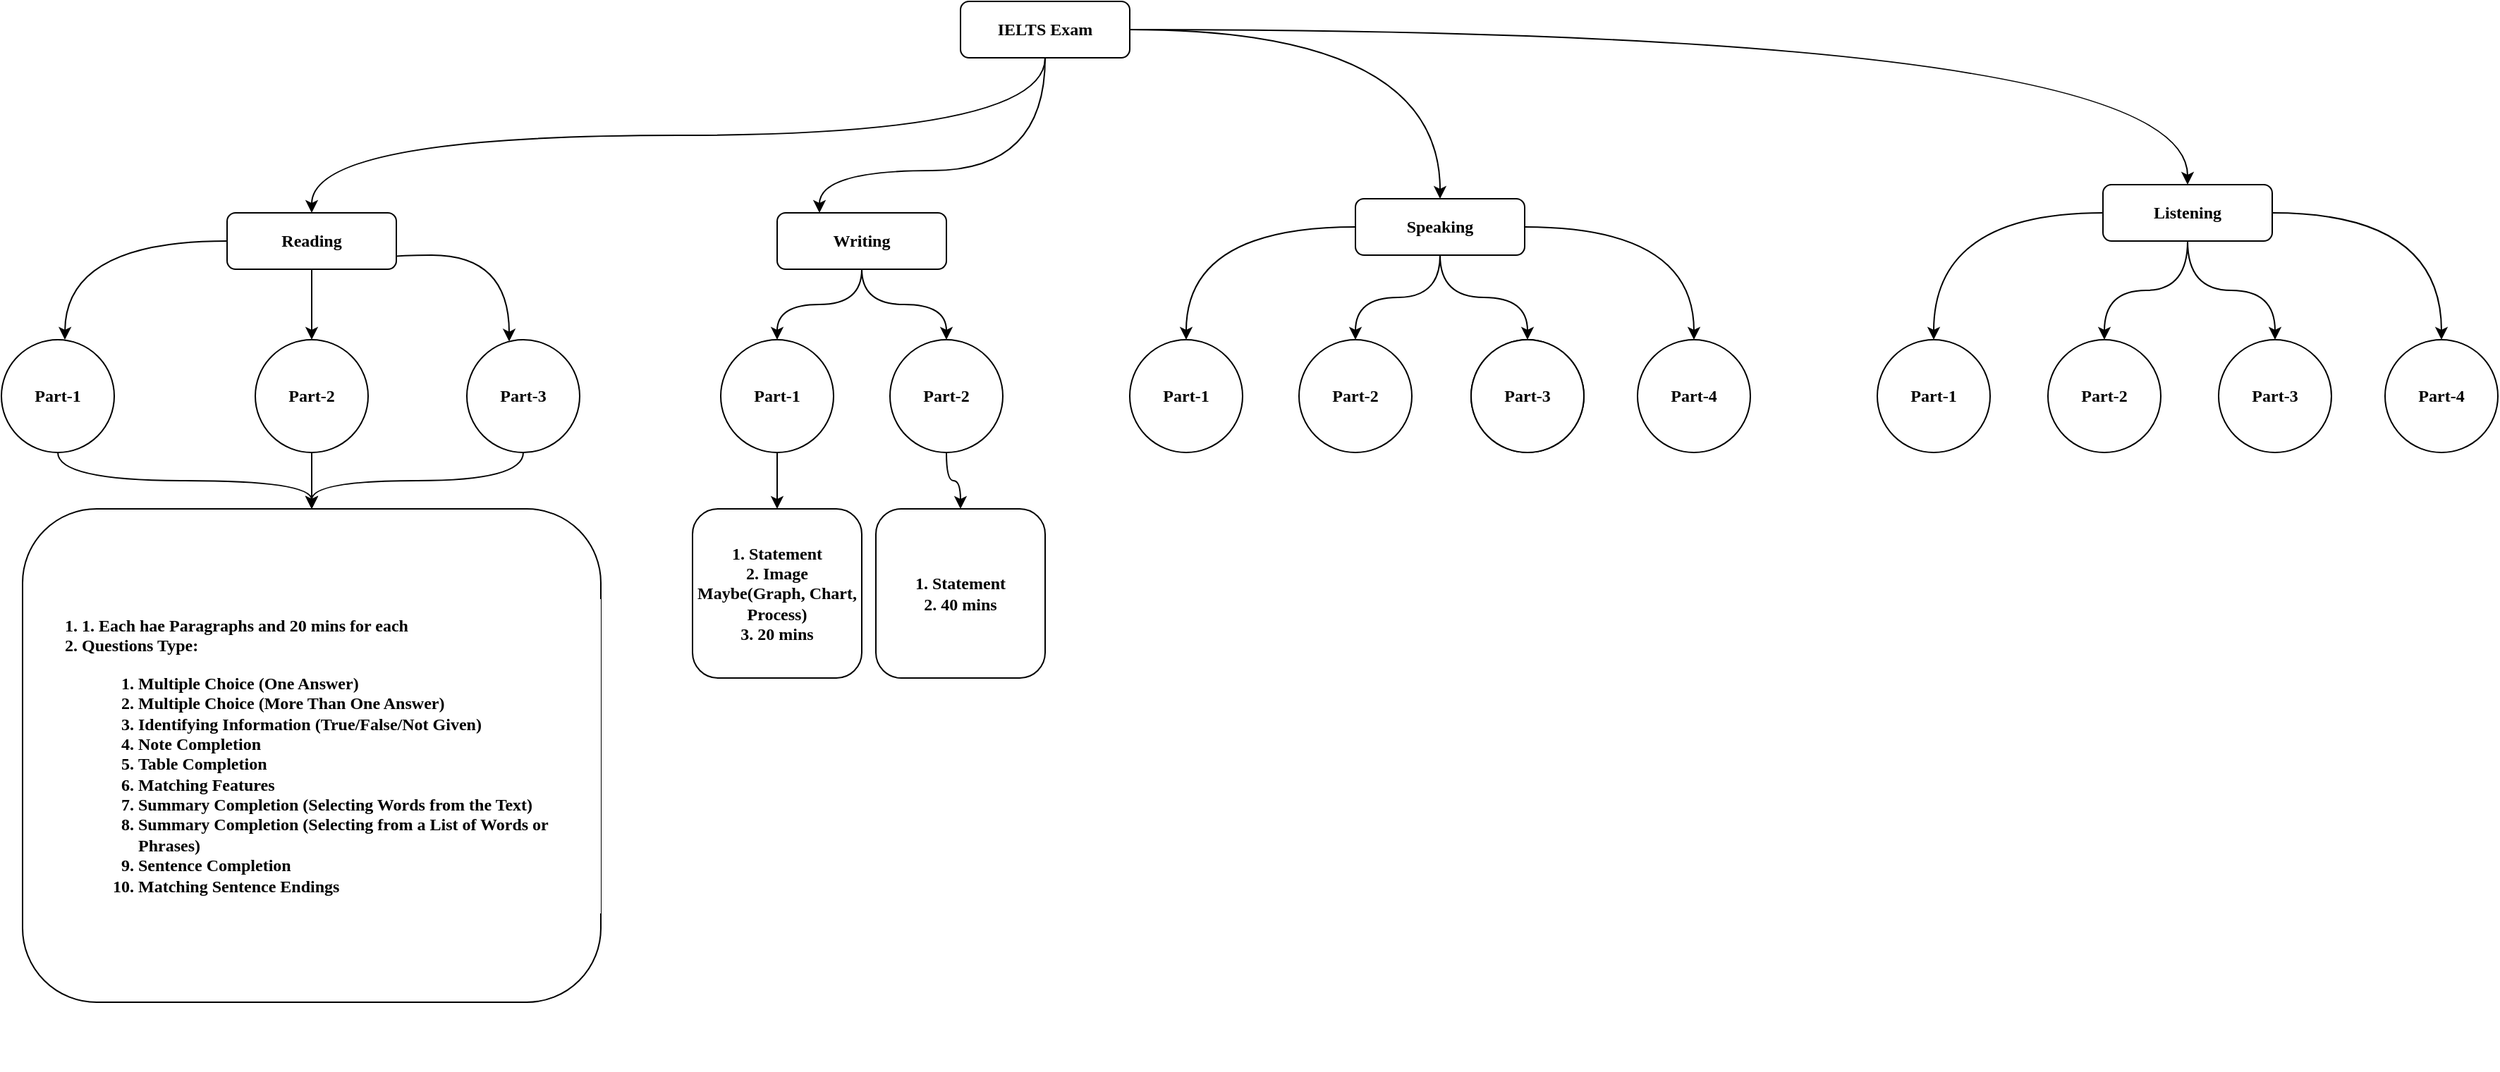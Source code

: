 <mxfile version="24.7.17">
  <diagram id="C5RBs43oDa-KdzZeNtuy" name="Page-1">
    <mxGraphModel dx="2195" dy="900" grid="1" gridSize="10" guides="1" tooltips="1" connect="1" arrows="1" fold="1" page="1" pageScale="1" pageWidth="827" pageHeight="1169" math="0" shadow="0">
      <root>
        <mxCell id="WIyWlLk6GJQsqaUBKTNV-0" />
        <mxCell id="WIyWlLk6GJQsqaUBKTNV-1" parent="WIyWlLk6GJQsqaUBKTNV-0" />
        <mxCell id="GiyGXKapcRgT0yDfLFS1-15" style="edgeStyle=orthogonalEdgeStyle;rounded=0;orthogonalLoop=1;jettySize=auto;html=1;exitX=0.5;exitY=1;exitDx=0;exitDy=0;fontFamily=Poppins;fontSource=https%3A%2F%2Ffonts.googleapis.com%2Fcss%3Ffamily%3DPoppins;fontSize=12;fontColor=default;fontStyle=1;elbow=vertical;curved=1;" parent="WIyWlLk6GJQsqaUBKTNV-1" source="WIyWlLk6GJQsqaUBKTNV-3" target="GiyGXKapcRgT0yDfLFS1-11" edge="1">
          <mxGeometry relative="1" as="geometry" />
        </mxCell>
        <mxCell id="GiyGXKapcRgT0yDfLFS1-70" style="edgeStyle=orthogonalEdgeStyle;shape=connector;curved=1;rounded=0;orthogonalLoop=1;jettySize=auto;html=1;strokeColor=default;align=center;verticalAlign=middle;fontFamily=Poppins;fontSource=https%3A%2F%2Ffonts.googleapis.com%2Fcss%3Ffamily%3DPoppins;fontSize=12;fontColor=default;fontStyle=1;labelBackgroundColor=default;elbow=vertical;endArrow=classic;" parent="WIyWlLk6GJQsqaUBKTNV-1" source="WIyWlLk6GJQsqaUBKTNV-3" target="GiyGXKapcRgT0yDfLFS1-13" edge="1">
          <mxGeometry relative="1" as="geometry" />
        </mxCell>
        <mxCell id="GiyGXKapcRgT0yDfLFS1-71" style="edgeStyle=orthogonalEdgeStyle;shape=connector;curved=1;rounded=0;orthogonalLoop=1;jettySize=auto;html=1;strokeColor=default;align=center;verticalAlign=middle;fontFamily=Poppins;fontSource=https%3A%2F%2Ffonts.googleapis.com%2Fcss%3Ffamily%3DPoppins;fontSize=12;fontColor=default;fontStyle=1;labelBackgroundColor=default;elbow=vertical;endArrow=classic;" parent="WIyWlLk6GJQsqaUBKTNV-1" source="WIyWlLk6GJQsqaUBKTNV-3" target="GiyGXKapcRgT0yDfLFS1-14" edge="1">
          <mxGeometry relative="1" as="geometry" />
        </mxCell>
        <mxCell id="GiyGXKapcRgT0yDfLFS1-73" style="edgeStyle=orthogonalEdgeStyle;shape=connector;curved=1;rounded=0;orthogonalLoop=1;jettySize=auto;html=1;strokeColor=default;align=center;verticalAlign=middle;fontFamily=Poppins;fontSource=https%3A%2F%2Ffonts.googleapis.com%2Fcss%3Ffamily%3DPoppins;fontSize=12;fontColor=default;fontStyle=1;labelBackgroundColor=default;elbow=vertical;endArrow=classic;" parent="WIyWlLk6GJQsqaUBKTNV-1" source="WIyWlLk6GJQsqaUBKTNV-3" target="GiyGXKapcRgT0yDfLFS1-12" edge="1">
          <mxGeometry relative="1" as="geometry">
            <Array as="points">
              <mxPoint x="-70" y="160" />
              <mxPoint x="-230" y="160" />
            </Array>
          </mxGeometry>
        </mxCell>
        <mxCell id="WIyWlLk6GJQsqaUBKTNV-3" value="IELTS Exam" style="rounded=1;whiteSpace=wrap;html=1;fontSize=12;glass=0;strokeWidth=1;shadow=0;fontFamily=Poppins;fontStyle=1;fontSource=https%3A%2F%2Ffonts.googleapis.com%2Fcss%3Ffamily%3DPoppins;" parent="WIyWlLk6GJQsqaUBKTNV-1" vertex="1">
          <mxGeometry x="-130" y="40" width="120" height="40" as="geometry" />
        </mxCell>
        <mxCell id="GiyGXKapcRgT0yDfLFS1-21" value="" style="edgeStyle=orthogonalEdgeStyle;shape=connector;curved=1;rounded=0;orthogonalLoop=1;jettySize=auto;html=1;strokeColor=default;align=center;verticalAlign=middle;fontFamily=Poppins;fontSource=https%3A%2F%2Ffonts.googleapis.com%2Fcss%3Ffamily%3DPoppins;fontSize=12;fontColor=default;fontStyle=1;labelBackgroundColor=default;elbow=vertical;endArrow=classic;" parent="WIyWlLk6GJQsqaUBKTNV-1" source="GiyGXKapcRgT0yDfLFS1-11" edge="1">
          <mxGeometry relative="1" as="geometry">
            <mxPoint x="-765.0" y="280" as="targetPoint" />
          </mxGeometry>
        </mxCell>
        <mxCell id="GiyGXKapcRgT0yDfLFS1-59" style="edgeStyle=orthogonalEdgeStyle;shape=connector;curved=1;rounded=0;orthogonalLoop=1;jettySize=auto;html=1;entryX=0.5;entryY=0;entryDx=0;entryDy=0;strokeColor=default;align=center;verticalAlign=middle;fontFamily=Poppins;fontSource=https%3A%2F%2Ffonts.googleapis.com%2Fcss%3Ffamily%3DPoppins;fontSize=12;fontColor=default;fontStyle=1;labelBackgroundColor=default;elbow=vertical;endArrow=classic;" parent="WIyWlLk6GJQsqaUBKTNV-1" source="GiyGXKapcRgT0yDfLFS1-11" target="GiyGXKapcRgT0yDfLFS1-27" edge="1">
          <mxGeometry relative="1" as="geometry" />
        </mxCell>
        <mxCell id="GiyGXKapcRgT0yDfLFS1-60" style="edgeStyle=orthogonalEdgeStyle;shape=connector;curved=1;rounded=0;orthogonalLoop=1;jettySize=auto;html=1;exitX=0.75;exitY=1;exitDx=0;exitDy=0;strokeColor=default;align=center;verticalAlign=middle;fontFamily=Poppins;fontSource=https%3A%2F%2Ffonts.googleapis.com%2Fcss%3Ffamily%3DPoppins;fontSize=12;fontColor=default;fontStyle=1;labelBackgroundColor=default;elbow=vertical;endArrow=classic;" parent="WIyWlLk6GJQsqaUBKTNV-1" source="GiyGXKapcRgT0yDfLFS1-11" target="GiyGXKapcRgT0yDfLFS1-26" edge="1">
          <mxGeometry relative="1" as="geometry">
            <Array as="points">
              <mxPoint x="-560" y="220" />
              <mxPoint x="-450" y="220" />
            </Array>
          </mxGeometry>
        </mxCell>
        <mxCell id="GiyGXKapcRgT0yDfLFS1-11" value="Reading" style="rounded=1;whiteSpace=wrap;html=1;fontSize=12;glass=0;strokeWidth=1;shadow=0;fontFamily=Poppins;fontStyle=1;fontSource=https%3A%2F%2Ffonts.googleapis.com%2Fcss%3Ffamily%3DPoppins;" parent="WIyWlLk6GJQsqaUBKTNV-1" vertex="1">
          <mxGeometry x="-650" y="190" width="120" height="40" as="geometry" />
        </mxCell>
        <mxCell id="GiyGXKapcRgT0yDfLFS1-62" style="edgeStyle=orthogonalEdgeStyle;shape=connector;curved=1;rounded=0;orthogonalLoop=1;jettySize=auto;html=1;strokeColor=default;align=center;verticalAlign=middle;fontFamily=Poppins;fontSource=https%3A%2F%2Ffonts.googleapis.com%2Fcss%3Ffamily%3DPoppins;fontSize=12;fontColor=default;fontStyle=1;labelBackgroundColor=default;elbow=vertical;endArrow=classic;" parent="WIyWlLk6GJQsqaUBKTNV-1" source="GiyGXKapcRgT0yDfLFS1-12" target="GiyGXKapcRgT0yDfLFS1-24" edge="1">
          <mxGeometry relative="1" as="geometry" />
        </mxCell>
        <mxCell id="GiyGXKapcRgT0yDfLFS1-63" style="edgeStyle=orthogonalEdgeStyle;shape=connector;curved=1;rounded=0;orthogonalLoop=1;jettySize=auto;html=1;strokeColor=default;align=center;verticalAlign=middle;fontFamily=Poppins;fontSource=https%3A%2F%2Ffonts.googleapis.com%2Fcss%3Ffamily%3DPoppins;fontSize=12;fontColor=default;fontStyle=1;labelBackgroundColor=default;elbow=vertical;endArrow=classic;" parent="WIyWlLk6GJQsqaUBKTNV-1" source="GiyGXKapcRgT0yDfLFS1-12" target="GiyGXKapcRgT0yDfLFS1-47" edge="1">
          <mxGeometry relative="1" as="geometry" />
        </mxCell>
        <mxCell id="GiyGXKapcRgT0yDfLFS1-12" value="Writing" style="rounded=1;whiteSpace=wrap;html=1;fontSize=12;glass=0;strokeWidth=1;shadow=0;fontFamily=Poppins;fontStyle=1;fontSource=https%3A%2F%2Ffonts.googleapis.com%2Fcss%3Ffamily%3DPoppins;" parent="WIyWlLk6GJQsqaUBKTNV-1" vertex="1">
          <mxGeometry x="-260" y="190" width="120" height="40" as="geometry" />
        </mxCell>
        <mxCell id="GiyGXKapcRgT0yDfLFS1-66" style="edgeStyle=orthogonalEdgeStyle;shape=connector;curved=1;rounded=0;orthogonalLoop=1;jettySize=auto;html=1;strokeColor=default;align=center;verticalAlign=middle;fontFamily=Poppins;fontSource=https%3A%2F%2Ffonts.googleapis.com%2Fcss%3Ffamily%3DPoppins;fontSize=12;fontColor=default;fontStyle=1;labelBackgroundColor=default;elbow=vertical;endArrow=classic;" parent="WIyWlLk6GJQsqaUBKTNV-1" source="GiyGXKapcRgT0yDfLFS1-13" target="GiyGXKapcRgT0yDfLFS1-53" edge="1">
          <mxGeometry relative="1" as="geometry" />
        </mxCell>
        <mxCell id="GiyGXKapcRgT0yDfLFS1-67" style="edgeStyle=orthogonalEdgeStyle;shape=connector;curved=1;rounded=0;orthogonalLoop=1;jettySize=auto;html=1;strokeColor=default;align=center;verticalAlign=middle;fontFamily=Poppins;fontSource=https%3A%2F%2Ffonts.googleapis.com%2Fcss%3Ffamily%3DPoppins;fontSize=12;fontColor=default;fontStyle=1;labelBackgroundColor=default;elbow=vertical;endArrow=classic;" parent="WIyWlLk6GJQsqaUBKTNV-1" source="GiyGXKapcRgT0yDfLFS1-13" target="GiyGXKapcRgT0yDfLFS1-52" edge="1">
          <mxGeometry relative="1" as="geometry" />
        </mxCell>
        <mxCell id="GiyGXKapcRgT0yDfLFS1-68" style="edgeStyle=orthogonalEdgeStyle;shape=connector;curved=1;rounded=0;orthogonalLoop=1;jettySize=auto;html=1;strokeColor=default;align=center;verticalAlign=middle;fontFamily=Poppins;fontSource=https%3A%2F%2Ffonts.googleapis.com%2Fcss%3Ffamily%3DPoppins;fontSize=12;fontColor=default;fontStyle=1;labelBackgroundColor=default;elbow=vertical;endArrow=classic;" parent="WIyWlLk6GJQsqaUBKTNV-1" source="GiyGXKapcRgT0yDfLFS1-13" target="GiyGXKapcRgT0yDfLFS1-51" edge="1">
          <mxGeometry relative="1" as="geometry" />
        </mxCell>
        <mxCell id="GiyGXKapcRgT0yDfLFS1-69" style="edgeStyle=orthogonalEdgeStyle;shape=connector;curved=1;rounded=0;orthogonalLoop=1;jettySize=auto;html=1;strokeColor=default;align=center;verticalAlign=middle;fontFamily=Poppins;fontSource=https%3A%2F%2Ffonts.googleapis.com%2Fcss%3Ffamily%3DPoppins;fontSize=12;fontColor=default;fontStyle=1;labelBackgroundColor=default;elbow=vertical;endArrow=classic;" parent="WIyWlLk6GJQsqaUBKTNV-1" source="GiyGXKapcRgT0yDfLFS1-13" target="GiyGXKapcRgT0yDfLFS1-50" edge="1">
          <mxGeometry relative="1" as="geometry" />
        </mxCell>
        <mxCell id="GiyGXKapcRgT0yDfLFS1-13" value="Speaking" style="rounded=1;whiteSpace=wrap;html=1;fontSize=12;glass=0;strokeWidth=1;shadow=0;fontFamily=Poppins;fontStyle=1;fontSource=https%3A%2F%2Ffonts.googleapis.com%2Fcss%3Ffamily%3DPoppins;" parent="WIyWlLk6GJQsqaUBKTNV-1" vertex="1">
          <mxGeometry x="150" y="180" width="120" height="40" as="geometry" />
        </mxCell>
        <mxCell id="GiyGXKapcRgT0yDfLFS1-74" style="edgeStyle=orthogonalEdgeStyle;shape=connector;curved=1;rounded=0;orthogonalLoop=1;jettySize=auto;html=1;strokeColor=default;align=center;verticalAlign=middle;fontFamily=Poppins;fontSource=https%3A%2F%2Ffonts.googleapis.com%2Fcss%3Ffamily%3DPoppins;fontSize=12;fontColor=default;fontStyle=1;labelBackgroundColor=default;elbow=vertical;endArrow=classic;" parent="WIyWlLk6GJQsqaUBKTNV-1" source="GiyGXKapcRgT0yDfLFS1-14" target="GiyGXKapcRgT0yDfLFS1-58" edge="1">
          <mxGeometry relative="1" as="geometry" />
        </mxCell>
        <mxCell id="GiyGXKapcRgT0yDfLFS1-75" style="edgeStyle=orthogonalEdgeStyle;shape=connector;curved=1;rounded=0;orthogonalLoop=1;jettySize=auto;html=1;strokeColor=default;align=center;verticalAlign=middle;fontFamily=Poppins;fontSource=https%3A%2F%2Ffonts.googleapis.com%2Fcss%3Ffamily%3DPoppins;fontSize=12;fontColor=default;fontStyle=1;labelBackgroundColor=default;elbow=vertical;endArrow=classic;" parent="WIyWlLk6GJQsqaUBKTNV-1" source="GiyGXKapcRgT0yDfLFS1-14" target="GiyGXKapcRgT0yDfLFS1-57" edge="1">
          <mxGeometry relative="1" as="geometry" />
        </mxCell>
        <mxCell id="GiyGXKapcRgT0yDfLFS1-76" style="edgeStyle=orthogonalEdgeStyle;shape=connector;curved=1;rounded=0;orthogonalLoop=1;jettySize=auto;html=1;strokeColor=default;align=center;verticalAlign=middle;fontFamily=Poppins;fontSource=https%3A%2F%2Ffonts.googleapis.com%2Fcss%3Ffamily%3DPoppins;fontSize=12;fontColor=default;fontStyle=1;labelBackgroundColor=default;elbow=vertical;endArrow=classic;" parent="WIyWlLk6GJQsqaUBKTNV-1" source="GiyGXKapcRgT0yDfLFS1-14" target="GiyGXKapcRgT0yDfLFS1-56" edge="1">
          <mxGeometry relative="1" as="geometry" />
        </mxCell>
        <mxCell id="GiyGXKapcRgT0yDfLFS1-77" style="edgeStyle=orthogonalEdgeStyle;shape=connector;curved=1;rounded=0;orthogonalLoop=1;jettySize=auto;html=1;strokeColor=default;align=center;verticalAlign=middle;fontFamily=Poppins;fontSource=https%3A%2F%2Ffonts.googleapis.com%2Fcss%3Ffamily%3DPoppins;fontSize=12;fontColor=default;fontStyle=1;labelBackgroundColor=default;elbow=vertical;endArrow=classic;" parent="WIyWlLk6GJQsqaUBKTNV-1" source="GiyGXKapcRgT0yDfLFS1-14" target="GiyGXKapcRgT0yDfLFS1-55" edge="1">
          <mxGeometry relative="1" as="geometry" />
        </mxCell>
        <mxCell id="GiyGXKapcRgT0yDfLFS1-14" value="Listening" style="rounded=1;whiteSpace=wrap;html=1;fontSize=12;glass=0;strokeWidth=1;shadow=0;fontFamily=Poppins;fontStyle=1;fontSource=https%3A%2F%2Ffonts.googleapis.com%2Fcss%3Ffamily%3DPoppins;" parent="WIyWlLk6GJQsqaUBKTNV-1" vertex="1">
          <mxGeometry x="680" y="170" width="120" height="40" as="geometry" />
        </mxCell>
        <mxCell id="GiyGXKapcRgT0yDfLFS1-80" style="edgeStyle=orthogonalEdgeStyle;shape=connector;curved=1;rounded=0;orthogonalLoop=1;jettySize=auto;html=1;strokeColor=default;align=center;verticalAlign=middle;fontFamily=Poppins;fontSource=https%3A%2F%2Ffonts.googleapis.com%2Fcss%3Ffamily%3DPoppins;fontSize=12;fontColor=default;fontStyle=1;labelBackgroundColor=default;elbow=vertical;endArrow=classic;" parent="WIyWlLk6GJQsqaUBKTNV-1" source="GiyGXKapcRgT0yDfLFS1-24" target="GiyGXKapcRgT0yDfLFS1-79" edge="1">
          <mxGeometry relative="1" as="geometry" />
        </mxCell>
        <mxCell id="GiyGXKapcRgT0yDfLFS1-24" value="Part-1" style="ellipse;whiteSpace=wrap;html=1;fontFamily=Poppins;rounded=1;glass=0;strokeWidth=1;shadow=0;fontStyle=1;fontSource=https%3A%2F%2Ffonts.googleapis.com%2Fcss%3Ffamily%3DPoppins;" parent="WIyWlLk6GJQsqaUBKTNV-1" vertex="1">
          <mxGeometry x="-300" y="280" width="80" height="80" as="geometry" />
        </mxCell>
        <mxCell id="ilboov9Ojgyz36OCxnhH-5" style="edgeStyle=orthogonalEdgeStyle;shape=connector;curved=1;rounded=0;orthogonalLoop=1;jettySize=auto;html=1;strokeColor=default;align=center;verticalAlign=middle;fontFamily=Poppins;fontSource=https%3A%2F%2Ffonts.googleapis.com%2Fcss%3Ffamily%3DPoppins;fontSize=12;fontColor=default;fontStyle=1;labelBackgroundColor=default;elbow=vertical;endArrow=classic;" edge="1" parent="WIyWlLk6GJQsqaUBKTNV-1" source="GiyGXKapcRgT0yDfLFS1-26" target="GiyGXKapcRgT0yDfLFS1-86">
          <mxGeometry relative="1" as="geometry" />
        </mxCell>
        <mxCell id="GiyGXKapcRgT0yDfLFS1-26" value="Part-3" style="ellipse;whiteSpace=wrap;html=1;fontFamily=Poppins;rounded=1;glass=0;strokeWidth=1;shadow=0;fontStyle=1;fontSource=https%3A%2F%2Ffonts.googleapis.com%2Fcss%3Ffamily%3DPoppins;" parent="WIyWlLk6GJQsqaUBKTNV-1" vertex="1">
          <mxGeometry x="-480" y="280" width="80" height="80" as="geometry" />
        </mxCell>
        <mxCell id="ilboov9Ojgyz36OCxnhH-4" style="edgeStyle=orthogonalEdgeStyle;shape=connector;curved=1;rounded=0;orthogonalLoop=1;jettySize=auto;html=1;strokeColor=default;align=center;verticalAlign=middle;fontFamily=Poppins;fontSource=https%3A%2F%2Ffonts.googleapis.com%2Fcss%3Ffamily%3DPoppins;fontSize=12;fontColor=default;fontStyle=1;labelBackgroundColor=default;elbow=vertical;endArrow=classic;" edge="1" parent="WIyWlLk6GJQsqaUBKTNV-1" source="GiyGXKapcRgT0yDfLFS1-27" target="GiyGXKapcRgT0yDfLFS1-86">
          <mxGeometry relative="1" as="geometry" />
        </mxCell>
        <mxCell id="GiyGXKapcRgT0yDfLFS1-27" value="Part-2" style="ellipse;whiteSpace=wrap;html=1;fontFamily=Poppins;rounded=1;glass=0;strokeWidth=1;shadow=0;fontStyle=1;fontSource=https%3A%2F%2Ffonts.googleapis.com%2Fcss%3Ffamily%3DPoppins;" parent="WIyWlLk6GJQsqaUBKTNV-1" vertex="1">
          <mxGeometry x="-630" y="280" width="80" height="80" as="geometry" />
        </mxCell>
        <mxCell id="ilboov9Ojgyz36OCxnhH-3" style="edgeStyle=orthogonalEdgeStyle;shape=connector;curved=1;rounded=0;orthogonalLoop=1;jettySize=auto;html=1;exitX=0.5;exitY=1;exitDx=0;exitDy=0;strokeColor=default;align=center;verticalAlign=middle;fontFamily=Poppins;fontSource=https%3A%2F%2Ffonts.googleapis.com%2Fcss%3Ffamily%3DPoppins;fontSize=12;fontColor=default;fontStyle=1;labelBackgroundColor=default;elbow=vertical;endArrow=classic;" edge="1" parent="WIyWlLk6GJQsqaUBKTNV-1" source="GiyGXKapcRgT0yDfLFS1-28" target="GiyGXKapcRgT0yDfLFS1-86">
          <mxGeometry relative="1" as="geometry" />
        </mxCell>
        <mxCell id="GiyGXKapcRgT0yDfLFS1-28" value="Part-1" style="ellipse;whiteSpace=wrap;html=1;fontFamily=Poppins;rounded=1;glass=0;strokeWidth=1;shadow=0;fontStyle=1;fontSource=https%3A%2F%2Ffonts.googleapis.com%2Fcss%3Ffamily%3DPoppins;" parent="WIyWlLk6GJQsqaUBKTNV-1" vertex="1">
          <mxGeometry x="-810" y="280" width="80" height="80" as="geometry" />
        </mxCell>
        <mxCell id="GiyGXKapcRgT0yDfLFS1-47" value="Part-2" style="ellipse;whiteSpace=wrap;html=1;fontFamily=Poppins;rounded=1;glass=0;strokeWidth=1;shadow=0;fontStyle=1;fontSource=https%3A%2F%2Ffonts.googleapis.com%2Fcss%3Ffamily%3DPoppins;" parent="WIyWlLk6GJQsqaUBKTNV-1" vertex="1">
          <mxGeometry x="-180" y="280" width="80" height="80" as="geometry" />
        </mxCell>
        <mxCell id="GiyGXKapcRgT0yDfLFS1-49" value="Part-1" style="ellipse;whiteSpace=wrap;html=1;fontFamily=Poppins;rounded=1;glass=0;strokeWidth=1;shadow=0;fontStyle=1;fontSource=https%3A%2F%2Ffonts.googleapis.com%2Fcss%3Ffamily%3DPoppins;" parent="WIyWlLk6GJQsqaUBKTNV-1" vertex="1">
          <mxGeometry x="232" y="280" width="80" height="80" as="geometry" />
        </mxCell>
        <mxCell id="GiyGXKapcRgT0yDfLFS1-50" value="Part-4" style="ellipse;whiteSpace=wrap;html=1;fontFamily=Poppins;rounded=1;glass=0;strokeWidth=1;shadow=0;fontStyle=1;fontSource=https%3A%2F%2Ffonts.googleapis.com%2Fcss%3Ffamily%3DPoppins;" parent="WIyWlLk6GJQsqaUBKTNV-1" vertex="1">
          <mxGeometry x="350" y="280" width="80" height="80" as="geometry" />
        </mxCell>
        <mxCell id="GiyGXKapcRgT0yDfLFS1-51" value="Part-3" style="ellipse;whiteSpace=wrap;html=1;fontFamily=Poppins;rounded=1;glass=0;strokeWidth=1;shadow=0;fontStyle=1;fontSource=https%3A%2F%2Ffonts.googleapis.com%2Fcss%3Ffamily%3DPoppins;" parent="WIyWlLk6GJQsqaUBKTNV-1" vertex="1">
          <mxGeometry x="232" y="280" width="80" height="80" as="geometry" />
        </mxCell>
        <mxCell id="GiyGXKapcRgT0yDfLFS1-52" value="Part-2" style="ellipse;whiteSpace=wrap;html=1;fontFamily=Poppins;rounded=1;glass=0;strokeWidth=1;shadow=0;fontStyle=1;fontSource=https%3A%2F%2Ffonts.googleapis.com%2Fcss%3Ffamily%3DPoppins;" parent="WIyWlLk6GJQsqaUBKTNV-1" vertex="1">
          <mxGeometry x="110" y="280" width="80" height="80" as="geometry" />
        </mxCell>
        <mxCell id="GiyGXKapcRgT0yDfLFS1-53" value="Part-1" style="ellipse;whiteSpace=wrap;html=1;fontFamily=Poppins;rounded=1;glass=0;strokeWidth=1;shadow=0;fontStyle=1;fontSource=https%3A%2F%2Ffonts.googleapis.com%2Fcss%3Ffamily%3DPoppins;" parent="WIyWlLk6GJQsqaUBKTNV-1" vertex="1">
          <mxGeometry x="-10" y="280" width="80" height="80" as="geometry" />
        </mxCell>
        <mxCell id="GiyGXKapcRgT0yDfLFS1-55" value="Part-4" style="ellipse;whiteSpace=wrap;html=1;fontFamily=Poppins;rounded=1;glass=0;strokeWidth=1;shadow=0;fontStyle=1;fontSource=https%3A%2F%2Ffonts.googleapis.com%2Fcss%3Ffamily%3DPoppins;" parent="WIyWlLk6GJQsqaUBKTNV-1" vertex="1">
          <mxGeometry x="880" y="280" width="80" height="80" as="geometry" />
        </mxCell>
        <mxCell id="GiyGXKapcRgT0yDfLFS1-56" value="Part-3" style="ellipse;whiteSpace=wrap;html=1;fontFamily=Poppins;rounded=1;glass=0;strokeWidth=1;shadow=0;fontStyle=1;fontSource=https%3A%2F%2Ffonts.googleapis.com%2Fcss%3Ffamily%3DPoppins;" parent="WIyWlLk6GJQsqaUBKTNV-1" vertex="1">
          <mxGeometry x="762" y="280" width="80" height="80" as="geometry" />
        </mxCell>
        <mxCell id="GiyGXKapcRgT0yDfLFS1-57" value="Part-2" style="ellipse;whiteSpace=wrap;html=1;fontFamily=Poppins;rounded=1;glass=0;strokeWidth=1;shadow=0;fontStyle=1;fontSource=https%3A%2F%2Ffonts.googleapis.com%2Fcss%3Ffamily%3DPoppins;" parent="WIyWlLk6GJQsqaUBKTNV-1" vertex="1">
          <mxGeometry x="641" y="280" width="80" height="80" as="geometry" />
        </mxCell>
        <mxCell id="GiyGXKapcRgT0yDfLFS1-58" value="Part-1" style="ellipse;whiteSpace=wrap;html=1;fontFamily=Poppins;rounded=1;glass=0;strokeWidth=1;shadow=0;fontStyle=1;fontSource=https%3A%2F%2Ffonts.googleapis.com%2Fcss%3Ffamily%3DPoppins;" parent="WIyWlLk6GJQsqaUBKTNV-1" vertex="1">
          <mxGeometry x="520" y="280" width="80" height="80" as="geometry" />
        </mxCell>
        <mxCell id="GiyGXKapcRgT0yDfLFS1-79" value="1. Statement&lt;div&gt;2. Image Maybe(Graph, Chart, Process)&lt;/div&gt;&lt;div&gt;3. 20 mins&lt;/div&gt;" style="whiteSpace=wrap;html=1;aspect=fixed;rounded=1;shadow=0;glass=0;strokeColor=default;strokeWidth=1;align=center;verticalAlign=middle;fontFamily=Poppins;fontSource=https%3A%2F%2Ffonts.googleapis.com%2Fcss%3Ffamily%3DPoppins;fontSize=12;fontColor=default;fontStyle=1;labelBackgroundColor=default;fillColor=default;" parent="WIyWlLk6GJQsqaUBKTNV-1" vertex="1">
          <mxGeometry x="-320" y="400" width="120" height="120" as="geometry" />
        </mxCell>
        <mxCell id="GiyGXKapcRgT0yDfLFS1-81" style="edgeStyle=orthogonalEdgeStyle;shape=connector;curved=1;rounded=0;orthogonalLoop=1;jettySize=auto;html=1;strokeColor=default;align=center;verticalAlign=middle;fontFamily=Poppins;fontSource=https%3A%2F%2Ffonts.googleapis.com%2Fcss%3Ffamily%3DPoppins;fontSize=12;fontColor=default;fontStyle=1;labelBackgroundColor=default;elbow=vertical;endArrow=classic;" parent="WIyWlLk6GJQsqaUBKTNV-1" source="GiyGXKapcRgT0yDfLFS1-47" target="GiyGXKapcRgT0yDfLFS1-82" edge="1">
          <mxGeometry relative="1" as="geometry">
            <mxPoint x="-130" y="360" as="sourcePoint" />
          </mxGeometry>
        </mxCell>
        <mxCell id="GiyGXKapcRgT0yDfLFS1-82" value="1. Statement&lt;div&gt;2. 40 mins&lt;/div&gt;" style="whiteSpace=wrap;html=1;aspect=fixed;rounded=1;shadow=0;glass=0;strokeColor=default;strokeWidth=1;align=center;verticalAlign=middle;fontFamily=Poppins;fontSource=https%3A%2F%2Ffonts.googleapis.com%2Fcss%3Ffamily%3DPoppins;fontSize=12;fontColor=default;fontStyle=1;labelBackgroundColor=default;fillColor=default;" parent="WIyWlLk6GJQsqaUBKTNV-1" vertex="1">
          <mxGeometry x="-190" y="400" width="120" height="120" as="geometry" />
        </mxCell>
        <mxCell id="GiyGXKapcRgT0yDfLFS1-84" style="edgeStyle=orthogonalEdgeStyle;shape=connector;curved=1;rounded=0;orthogonalLoop=1;jettySize=auto;html=1;exitX=0.5;exitY=1;exitDx=0;exitDy=0;strokeColor=default;align=center;verticalAlign=middle;fontFamily=Poppins;fontSource=https%3A%2F%2Ffonts.googleapis.com%2Fcss%3Ffamily%3DPoppins;fontSize=12;fontColor=default;fontStyle=1;labelBackgroundColor=default;elbow=vertical;endArrow=classic;" parent="WIyWlLk6GJQsqaUBKTNV-1" edge="1">
          <mxGeometry relative="1" as="geometry">
            <mxPoint x="-605" y="790" as="sourcePoint" />
            <mxPoint x="-605" y="790" as="targetPoint" />
          </mxGeometry>
        </mxCell>
        <mxCell id="GiyGXKapcRgT0yDfLFS1-86" value="&lt;div style=&quot;&quot;&gt;&lt;ol&gt;&lt;li&gt;1. Each hae Paragraphs and 20 mins for each&lt;/li&gt;&lt;li&gt;Questions Type:&lt;/li&gt;&lt;/ol&gt;&lt;/div&gt;&lt;div&gt;&lt;ol&gt;&lt;ol&gt;&lt;li style=&quot;&quot;&gt;&lt;strong&gt;Multiple Choice (One Answer)&lt;/strong&gt;&lt;/li&gt;&lt;li style=&quot;&quot;&gt;&lt;strong&gt;Multiple Choice (More Than One Answer)&lt;/strong&gt;&lt;/li&gt;&lt;li style=&quot;&quot;&gt;&lt;strong&gt;Identifying Information (True/False/Not Given)&lt;/strong&gt;&lt;/li&gt;&lt;li style=&quot;&quot;&gt;&lt;strong&gt;Note Completion&lt;/strong&gt;&lt;/li&gt;&lt;li style=&quot;&quot;&gt;&lt;strong&gt;Table Completion&lt;/strong&gt;&lt;/li&gt;&lt;li style=&quot;&quot;&gt;&lt;strong&gt;Matching Features&lt;/strong&gt;&lt;/li&gt;&lt;li style=&quot;&quot;&gt;&lt;strong&gt;Summary Completion (Selecting Words from the Text)&lt;/strong&gt;&lt;/li&gt;&lt;li style=&quot;&quot;&gt;&lt;strong&gt;Summary Completion (Selecting from a List of Words or Phrases)&lt;/strong&gt;&lt;/li&gt;&lt;li style=&quot;&quot;&gt;&lt;strong&gt;Sentence Completion&lt;/strong&gt;&lt;/li&gt;&lt;li style=&quot;&quot;&gt;&lt;strong&gt;Matching Sentence Endings&lt;/strong&gt;&lt;/li&gt;&lt;/ol&gt;&lt;/ol&gt;&lt;/div&gt;" style="rounded=1;whiteSpace=wrap;html=1;shadow=0;glass=0;strokeColor=default;strokeWidth=1;align=left;verticalAlign=middle;fontFamily=Poppins;fontSource=https%3A%2F%2Ffonts.googleapis.com%2Fcss%3Ffamily%3DPoppins;fontSize=12;fontColor=default;fontStyle=1;labelBackgroundColor=default;fillColor=default;" parent="WIyWlLk6GJQsqaUBKTNV-1" vertex="1">
          <mxGeometry x="-795" y="400" width="410" height="350" as="geometry" />
        </mxCell>
      </root>
    </mxGraphModel>
  </diagram>
</mxfile>

